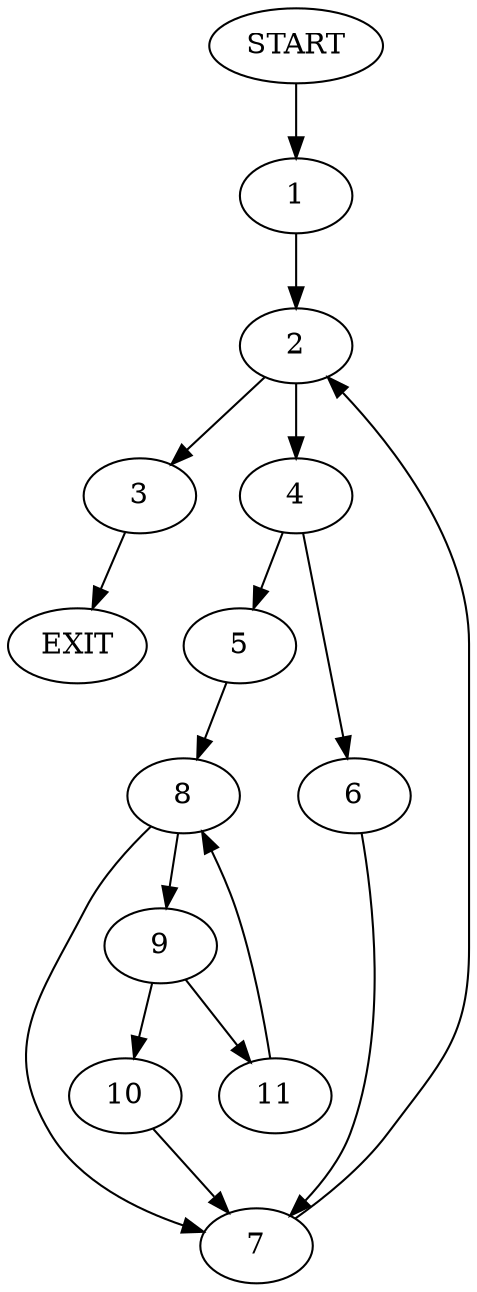 digraph {
0 [label="START"]
12 [label="EXIT"]
0 -> 1
1 -> 2
2 -> 3
2 -> 4
4 -> 5
4 -> 6
3 -> 12
6 -> 7
5 -> 8
7 -> 2
8 -> 7
8 -> 9
9 -> 10
9 -> 11
11 -> 8
10 -> 7
}

